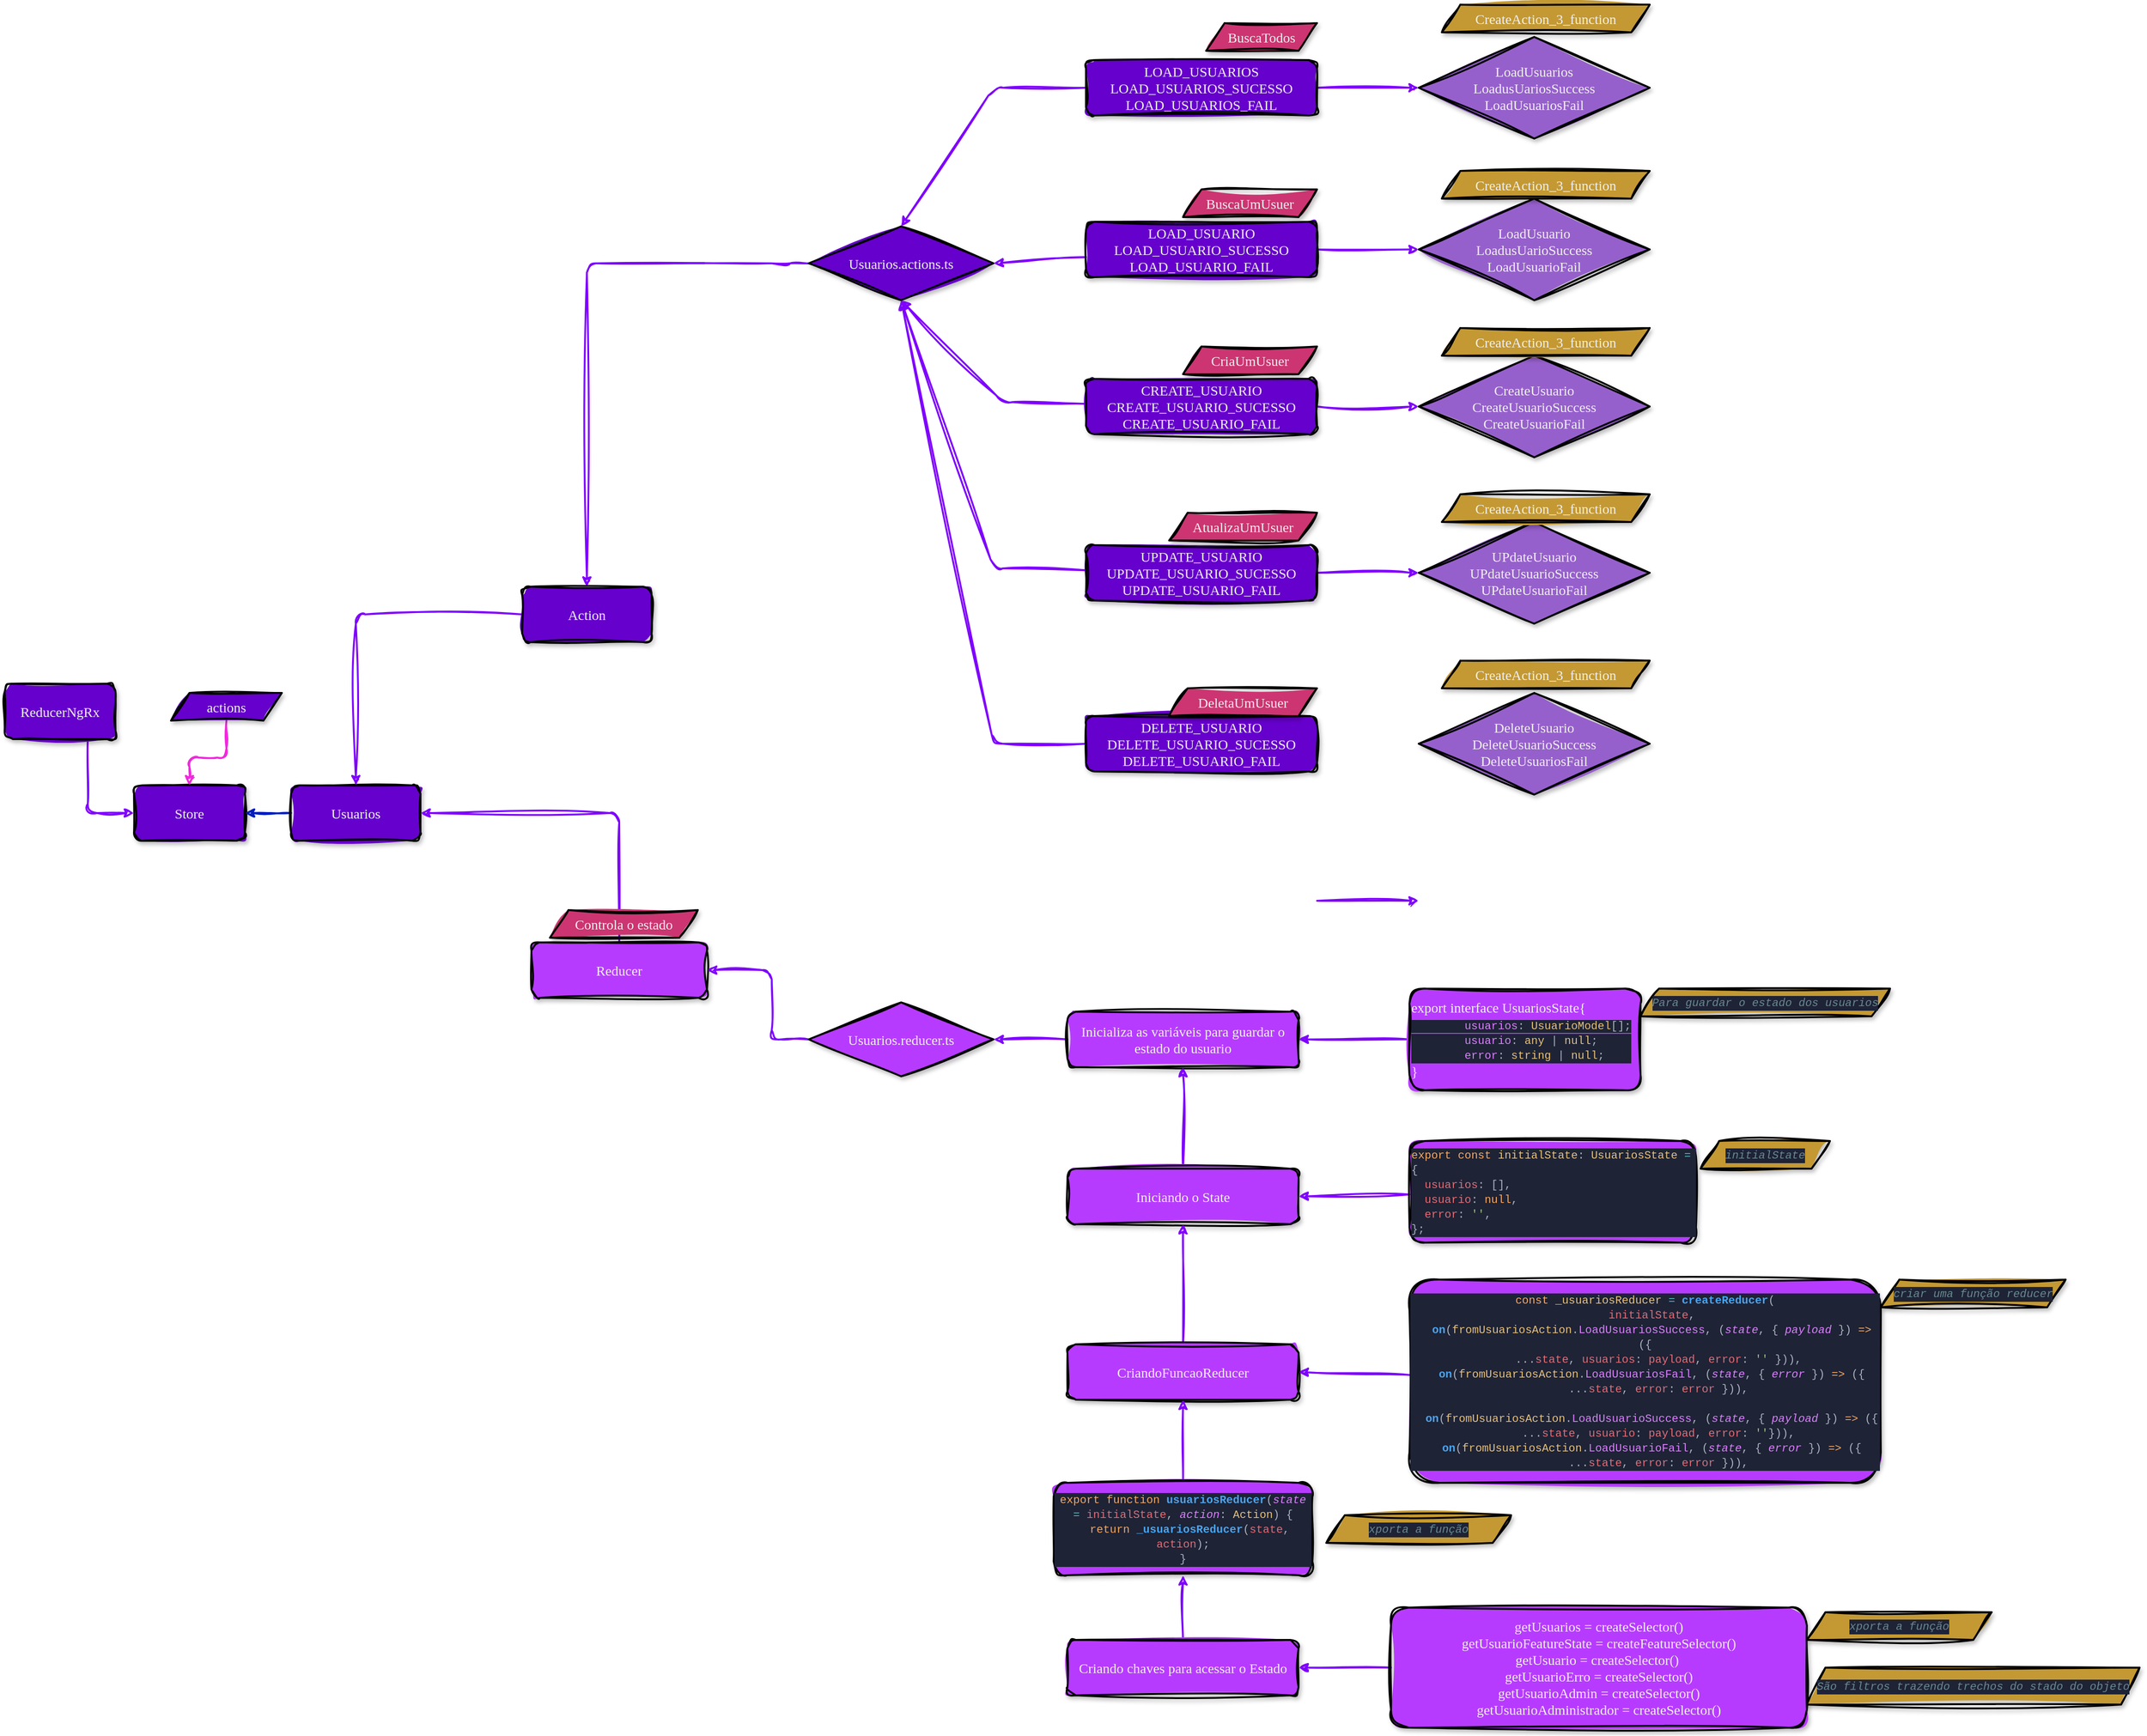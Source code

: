 <mxfile>
    <diagram id="hqP5hvNS6dOW2UqZ634l" name="MinhaHierarquiaDePastas">
        <mxGraphModel dx="4674" dy="3004" grid="1" gridSize="10" guides="1" tooltips="1" connect="1" arrows="1" fold="1" page="1" pageScale="1" pageWidth="850" pageHeight="1100" math="0" shadow="0">
            <root>
                <mxCell id="0"/>
                <mxCell id="1" parent="0"/>
                <mxCell id="eKRpRsb9NTrojZ0TdREg-10" style="edgeStyle=none;sketch=1;hachureGap=4;jiggle=2;curveFitting=1;html=1;entryX=0;entryY=0.5;entryDx=0;entryDy=0;strokeColor=#7F00FF;strokeWidth=2;fontFamily=Verdana;fontSize=15;fontColor=#F0F0F0;exitX=0.75;exitY=1;exitDx=0;exitDy=0;" edge="1" parent="1" source="eKRpRsb9NTrojZ0TdREg-1" target="eKRpRsb9NTrojZ0TdREg-2">
                    <mxGeometry relative="1" as="geometry">
                        <Array as="points">
                            <mxPoint x="-210" y="-55"/>
                        </Array>
                    </mxGeometry>
                </mxCell>
                <mxCell id="eKRpRsb9NTrojZ0TdREg-1" value="ReducerNgRx" style="rounded=1;whiteSpace=wrap;html=1;shadow=1;sketch=1;hachureGap=4;jiggle=2;fillStyle=solid;curveFitting=1;strokeColor=default;strokeWidth=2;fontFamily=Verdana;fontSize=15;fontColor=#F0F0F0;fillColor=#6600CC;gradientColor=none;" vertex="1" parent="1">
                    <mxGeometry x="-300" y="-195" width="120" height="60" as="geometry"/>
                </mxCell>
                <mxCell id="eKRpRsb9NTrojZ0TdREg-2" value="Store" style="rounded=1;whiteSpace=wrap;html=1;shadow=1;sketch=1;hachureGap=4;jiggle=2;fillStyle=solid;curveFitting=1;strokeColor=default;strokeWidth=2;fontFamily=Verdana;fontSize=15;fontColor=#F0F0F0;fillColor=#6600CC;gradientColor=none;" vertex="1" parent="1">
                    <mxGeometry x="-160" y="-85" width="120" height="60" as="geometry"/>
                </mxCell>
                <mxCell id="eKRpRsb9NTrojZ0TdREg-9" style="edgeStyle=none;sketch=1;hachureGap=4;jiggle=2;curveFitting=1;html=1;entryX=1;entryY=0.5;entryDx=0;entryDy=0;strokeColor=#001DBC;strokeWidth=2;fontFamily=Verdana;fontSize=15;fontColor=#F0F0F0;fillColor=#0050ef;" edge="1" parent="1" source="eKRpRsb9NTrojZ0TdREg-4" target="eKRpRsb9NTrojZ0TdREg-2">
                    <mxGeometry relative="1" as="geometry"/>
                </mxCell>
                <mxCell id="eKRpRsb9NTrojZ0TdREg-4" value="Usuarios" style="rounded=1;whiteSpace=wrap;html=1;shadow=1;sketch=1;hachureGap=4;jiggle=2;fillStyle=solid;curveFitting=1;strokeColor=default;strokeWidth=2;fontFamily=Verdana;fontSize=15;fontColor=#F0F0F0;fillColor=#6600CC;gradientColor=none;" vertex="1" parent="1">
                    <mxGeometry x="10" y="-85" width="140" height="60" as="geometry"/>
                </mxCell>
                <mxCell id="eKRpRsb9NTrojZ0TdREg-8" style="edgeStyle=none;sketch=1;hachureGap=4;jiggle=2;curveFitting=1;html=1;entryX=0.5;entryY=0;entryDx=0;entryDy=0;strokeColor=#7F00FF;strokeWidth=2;fontFamily=Verdana;fontSize=15;fontColor=#F0F0F0;fillColor=#6a00ff;exitX=0;exitY=0.5;exitDx=0;exitDy=0;" edge="1" parent="1" source="eKRpRsb9NTrojZ0TdREg-5" target="eKRpRsb9NTrojZ0TdREg-49">
                    <mxGeometry relative="1" as="geometry">
                        <Array as="points">
                            <mxPoint x="540" y="-650"/>
                            <mxPoint x="330" y="-650"/>
                        </Array>
                    </mxGeometry>
                </mxCell>
                <mxCell id="eKRpRsb9NTrojZ0TdREg-5" value="Usuarios.actions.ts" style="rhombus;whiteSpace=wrap;html=1;shadow=1;sketch=1;hachureGap=4;jiggle=2;fillStyle=solid;curveFitting=1;strokeColor=default;strokeWidth=2;fontFamily=Verdana;fontSize=15;fontColor=#F0F0F0;fillColor=#6600CC;gradientColor=none;" vertex="1" parent="1">
                    <mxGeometry x="570" y="-690" width="200" height="80" as="geometry"/>
                </mxCell>
                <mxCell id="eKRpRsb9NTrojZ0TdREg-7" style="edgeStyle=none;sketch=1;hachureGap=4;jiggle=2;curveFitting=1;html=1;entryX=0.5;entryY=0;entryDx=0;entryDy=0;strokeColor=#F029DC;strokeWidth=2;fontFamily=Verdana;fontSize=15;fontColor=#F0F0F0;" edge="1" parent="1" source="eKRpRsb9NTrojZ0TdREg-6" target="eKRpRsb9NTrojZ0TdREg-2">
                    <mxGeometry relative="1" as="geometry">
                        <Array as="points">
                            <mxPoint x="-60" y="-115"/>
                            <mxPoint x="-100" y="-115"/>
                        </Array>
                    </mxGeometry>
                </mxCell>
                <mxCell id="eKRpRsb9NTrojZ0TdREg-6" value="actions" style="shape=parallelogram;perimeter=parallelogramPerimeter;whiteSpace=wrap;html=1;fixedSize=1;shadow=1;sketch=1;hachureGap=4;jiggle=2;fillStyle=solid;curveFitting=1;strokeColor=default;strokeWidth=2;fontFamily=Verdana;fontSize=15;fontColor=#F0F0F0;fillColor=#6600CC;gradientColor=none;" vertex="1" parent="1">
                    <mxGeometry x="-120" y="-185" width="120" height="30" as="geometry"/>
                </mxCell>
                <mxCell id="eKRpRsb9NTrojZ0TdREg-18" style="edgeStyle=none;sketch=1;hachureGap=4;jiggle=2;curveFitting=1;html=1;entryX=0.5;entryY=0;entryDx=0;entryDy=0;strokeColor=#7F00FF;strokeWidth=2;fontFamily=Verdana;fontSize=15;fontColor=#F0F0F0;" edge="1" parent="1" source="eKRpRsb9NTrojZ0TdREg-11" target="eKRpRsb9NTrojZ0TdREg-5">
                    <mxGeometry relative="1" as="geometry">
                        <Array as="points">
                            <mxPoint x="770" y="-840"/>
                        </Array>
                    </mxGeometry>
                </mxCell>
                <mxCell id="eKRpRsb9NTrojZ0TdREg-44" style="edgeStyle=none;sketch=1;hachureGap=4;jiggle=2;curveFitting=1;html=1;exitX=1;exitY=0.5;exitDx=0;exitDy=0;entryX=0;entryY=0.5;entryDx=0;entryDy=0;strokeColor=#7F00FF;strokeWidth=2;fontFamily=Verdana;fontSize=15;fontColor=#F0F0F0;" edge="1" parent="1" source="eKRpRsb9NTrojZ0TdREg-11" target="eKRpRsb9NTrojZ0TdREg-27">
                    <mxGeometry relative="1" as="geometry"/>
                </mxCell>
                <mxCell id="eKRpRsb9NTrojZ0TdREg-11" value="LOAD_USUARIOS&lt;br&gt;LOAD_USUARIOS_SUCESSO&lt;br&gt;LOAD_USUARIOS_FAIL" style="rounded=1;whiteSpace=wrap;html=1;shadow=1;sketch=1;hachureGap=4;jiggle=2;fillStyle=solid;curveFitting=1;strokeColor=default;strokeWidth=2;fontFamily=Verdana;fontSize=15;fontColor=#F0F0F0;fillColor=#6600CC;gradientColor=none;align=center;" vertex="1" parent="1">
                    <mxGeometry x="870" y="-870" width="250" height="60" as="geometry"/>
                </mxCell>
                <mxCell id="eKRpRsb9NTrojZ0TdREg-19" style="edgeStyle=none;sketch=1;hachureGap=4;jiggle=2;curveFitting=1;html=1;entryX=1;entryY=0.5;entryDx=0;entryDy=0;strokeColor=#7F00FF;strokeWidth=2;fontFamily=Verdana;fontSize=15;fontColor=#F0F0F0;" edge="1" parent="1" source="eKRpRsb9NTrojZ0TdREg-12" target="eKRpRsb9NTrojZ0TdREg-5">
                    <mxGeometry relative="1" as="geometry"/>
                </mxCell>
                <mxCell id="eKRpRsb9NTrojZ0TdREg-43" style="edgeStyle=none;sketch=1;hachureGap=4;jiggle=2;curveFitting=1;html=1;exitX=1;exitY=0.5;exitDx=0;exitDy=0;entryX=0;entryY=0.5;entryDx=0;entryDy=0;strokeColor=#7F00FF;strokeWidth=2;fontFamily=Verdana;fontSize=15;fontColor=#F0F0F0;" edge="1" parent="1" source="eKRpRsb9NTrojZ0TdREg-12" target="eKRpRsb9NTrojZ0TdREg-28">
                    <mxGeometry relative="1" as="geometry"/>
                </mxCell>
                <mxCell id="eKRpRsb9NTrojZ0TdREg-12" value="LOAD_USUARIO&lt;br&gt;LOAD_USUARIO_SUCESSO&lt;br&gt;LOAD_USUARIO_FAIL" style="rounded=1;whiteSpace=wrap;html=1;shadow=1;sketch=1;hachureGap=4;jiggle=2;fillStyle=solid;curveFitting=1;strokeColor=default;strokeWidth=2;fontFamily=Verdana;fontSize=15;fontColor=#F0F0F0;fillColor=#6600CC;gradientColor=none;align=center;" vertex="1" parent="1">
                    <mxGeometry x="870" y="-695" width="250" height="60" as="geometry"/>
                </mxCell>
                <mxCell id="eKRpRsb9NTrojZ0TdREg-13" value="BuscaTodos" style="shape=parallelogram;perimeter=parallelogramPerimeter;whiteSpace=wrap;html=1;fixedSize=1;shadow=1;sketch=1;hachureGap=4;jiggle=2;fillStyle=solid;curveFitting=1;strokeColor=default;strokeWidth=2;fontFamily=Verdana;fontSize=15;fontColor=#F0F0F0;fillColor=#CC3571;gradientColor=none;" vertex="1" parent="1">
                    <mxGeometry x="1000" y="-910" width="120" height="30" as="geometry"/>
                </mxCell>
                <mxCell id="eKRpRsb9NTrojZ0TdREg-14" value="BuscaUmUsuer" style="shape=parallelogram;perimeter=parallelogramPerimeter;whiteSpace=wrap;html=1;fixedSize=1;shadow=1;sketch=1;hachureGap=4;jiggle=2;fillStyle=solid;curveFitting=1;strokeColor=default;strokeWidth=2;fontFamily=Verdana;fontSize=15;fontColor=#F0F0F0;fillColor=#CC3571;gradientColor=none;" vertex="1" parent="1">
                    <mxGeometry x="975" y="-730" width="145" height="30" as="geometry"/>
                </mxCell>
                <mxCell id="eKRpRsb9NTrojZ0TdREg-20" style="edgeStyle=none;sketch=1;hachureGap=4;jiggle=2;curveFitting=1;html=1;strokeColor=#7F00FF;strokeWidth=2;fontFamily=Verdana;fontSize=15;fontColor=#F0F0F0;entryX=0.5;entryY=1;entryDx=0;entryDy=0;" edge="1" parent="1" source="eKRpRsb9NTrojZ0TdREg-16" target="eKRpRsb9NTrojZ0TdREg-5">
                    <mxGeometry relative="1" as="geometry">
                        <Array as="points">
                            <mxPoint x="780" y="-500"/>
                        </Array>
                    </mxGeometry>
                </mxCell>
                <mxCell id="eKRpRsb9NTrojZ0TdREg-42" style="edgeStyle=none;sketch=1;hachureGap=4;jiggle=2;curveFitting=1;html=1;exitX=1;exitY=0.5;exitDx=0;exitDy=0;entryX=0;entryY=0.5;entryDx=0;entryDy=0;strokeColor=#7F00FF;strokeWidth=2;fontFamily=Verdana;fontSize=15;fontColor=#F0F0F0;" edge="1" parent="1" source="eKRpRsb9NTrojZ0TdREg-16" target="eKRpRsb9NTrojZ0TdREg-29">
                    <mxGeometry relative="1" as="geometry"/>
                </mxCell>
                <mxCell id="eKRpRsb9NTrojZ0TdREg-16" value="CREATE_USUARIO&lt;br&gt;CREATE_USUARIO_SUCESSO&lt;br&gt;CREATE_USUARIO_FAIL" style="rounded=1;whiteSpace=wrap;html=1;shadow=1;sketch=1;hachureGap=4;jiggle=2;fillStyle=solid;curveFitting=1;strokeColor=default;strokeWidth=2;fontFamily=Verdana;fontSize=15;fontColor=#F0F0F0;fillColor=#6600CC;gradientColor=none;align=center;" vertex="1" parent="1">
                    <mxGeometry x="870" y="-525" width="250" height="60" as="geometry"/>
                </mxCell>
                <mxCell id="eKRpRsb9NTrojZ0TdREg-17" value="CriaUmUsuer" style="shape=parallelogram;perimeter=parallelogramPerimeter;whiteSpace=wrap;html=1;fixedSize=1;shadow=1;sketch=1;hachureGap=4;jiggle=2;fillStyle=solid;curveFitting=1;strokeColor=default;strokeWidth=2;fontFamily=Verdana;fontSize=15;fontColor=#F0F0F0;fillColor=#CC3571;gradientColor=none;" vertex="1" parent="1">
                    <mxGeometry x="975" y="-560" width="145" height="30" as="geometry"/>
                </mxCell>
                <mxCell id="eKRpRsb9NTrojZ0TdREg-25" style="edgeStyle=none;sketch=1;hachureGap=4;jiggle=2;curveFitting=1;html=1;entryX=0.5;entryY=1;entryDx=0;entryDy=0;strokeColor=#7F00FF;strokeWidth=2;fontFamily=Verdana;fontSize=15;fontColor=#F0F0F0;" edge="1" parent="1" source="eKRpRsb9NTrojZ0TdREg-21" target="eKRpRsb9NTrojZ0TdREg-5">
                    <mxGeometry relative="1" as="geometry">
                        <Array as="points">
                            <mxPoint x="770" y="-320"/>
                        </Array>
                    </mxGeometry>
                </mxCell>
                <mxCell id="eKRpRsb9NTrojZ0TdREg-41" style="edgeStyle=none;sketch=1;hachureGap=4;jiggle=2;curveFitting=1;html=1;entryX=0;entryY=0.5;entryDx=0;entryDy=0;strokeColor=#7F00FF;strokeWidth=2;fontFamily=Verdana;fontSize=15;fontColor=#F0F0F0;" edge="1" parent="1" source="eKRpRsb9NTrojZ0TdREg-21" target="eKRpRsb9NTrojZ0TdREg-30">
                    <mxGeometry relative="1" as="geometry"/>
                </mxCell>
                <mxCell id="eKRpRsb9NTrojZ0TdREg-21" value="UPDATE_USUARIO&lt;br&gt;UPDATE_USUARIO_SUCESSO&lt;br&gt;UPDATE_USUARIO_FAIL" style="rounded=1;whiteSpace=wrap;html=1;shadow=1;sketch=1;hachureGap=4;jiggle=2;fillStyle=solid;curveFitting=1;strokeColor=default;strokeWidth=2;fontFamily=Verdana;fontSize=15;fontColor=#F0F0F0;fillColor=#6600CC;gradientColor=none;align=center;" vertex="1" parent="1">
                    <mxGeometry x="870" y="-345" width="250" height="60" as="geometry"/>
                </mxCell>
                <mxCell id="eKRpRsb9NTrojZ0TdREg-22" value="AtualizaUmUsuer" style="shape=parallelogram;perimeter=parallelogramPerimeter;whiteSpace=wrap;html=1;fixedSize=1;shadow=1;sketch=1;hachureGap=4;jiggle=2;fillStyle=solid;curveFitting=1;strokeColor=default;strokeWidth=2;fontFamily=Verdana;fontSize=15;fontColor=#F0F0F0;fillColor=#CC3571;gradientColor=none;" vertex="1" parent="1">
                    <mxGeometry x="960" y="-380" width="160" height="30" as="geometry"/>
                </mxCell>
                <mxCell id="eKRpRsb9NTrojZ0TdREg-26" style="edgeStyle=none;sketch=1;hachureGap=4;jiggle=2;curveFitting=1;html=1;strokeColor=#7F00FF;strokeWidth=2;fontFamily=Verdana;fontSize=15;fontColor=#F0F0F0;exitX=0;exitY=0.5;exitDx=0;exitDy=0;" edge="1" parent="1" source="eKRpRsb9NTrojZ0TdREg-23">
                    <mxGeometry relative="1" as="geometry">
                        <mxPoint x="670" y="-610" as="targetPoint"/>
                        <Array as="points">
                            <mxPoint x="770" y="-130"/>
                        </Array>
                    </mxGeometry>
                </mxCell>
                <mxCell id="eKRpRsb9NTrojZ0TdREg-40" style="edgeStyle=none;sketch=1;hachureGap=4;jiggle=2;curveFitting=1;html=1;entryX=0;entryY=0.5;entryDx=0;entryDy=0;strokeColor=#7F00FF;strokeWidth=2;fontFamily=Verdana;fontSize=15;fontColor=#F0F0F0;" edge="1" parent="1">
                    <mxGeometry relative="1" as="geometry">
                        <mxPoint x="1120" y="40" as="sourcePoint"/>
                        <mxPoint x="1230" y="40" as="targetPoint"/>
                    </mxGeometry>
                </mxCell>
                <mxCell id="eKRpRsb9NTrojZ0TdREg-23" value="DELETE_USUARIO&lt;br&gt;DELETE_USUARIO_SUCESSO&lt;br&gt;DELETE_USUARIO_FAIL" style="rounded=1;whiteSpace=wrap;html=1;shadow=1;sketch=1;hachureGap=4;jiggle=2;fillStyle=solid;curveFitting=1;strokeColor=default;strokeWidth=2;fontFamily=Verdana;fontSize=15;fontColor=#F0F0F0;fillColor=#6600CC;gradientColor=none;align=center;" vertex="1" parent="1">
                    <mxGeometry x="870" y="-160" width="250" height="60" as="geometry"/>
                </mxCell>
                <mxCell id="eKRpRsb9NTrojZ0TdREg-24" value="DeletaUmUsuer" style="shape=parallelogram;perimeter=parallelogramPerimeter;whiteSpace=wrap;html=1;fixedSize=1;shadow=1;sketch=1;hachureGap=4;jiggle=2;fillStyle=solid;curveFitting=1;strokeColor=default;strokeWidth=2;fontFamily=Verdana;fontSize=15;fontColor=#F0F0F0;fillColor=#CC3571;gradientColor=none;" vertex="1" parent="1">
                    <mxGeometry x="960" y="-190" width="160" height="30" as="geometry"/>
                </mxCell>
                <mxCell id="eKRpRsb9NTrojZ0TdREg-27" value="LoadUsuarios&lt;br&gt;LoadusUariosSuccess&lt;br&gt;LoadUsuariosFail" style="rhombus;whiteSpace=wrap;html=1;shadow=1;sketch=1;hachureGap=4;jiggle=2;fillStyle=solid;curveFitting=1;strokeColor=default;strokeWidth=2;fontFamily=Verdana;fontSize=15;fontColor=#F0F0F0;fillColor=#9660CC;gradientColor=none;" vertex="1" parent="1">
                    <mxGeometry x="1230" y="-895" width="250" height="110" as="geometry"/>
                </mxCell>
                <mxCell id="eKRpRsb9NTrojZ0TdREg-28" value="LoadUsuario&lt;br&gt;LoadusUarioSuccess&lt;br&gt;LoadUsuarioFail" style="rhombus;whiteSpace=wrap;html=1;shadow=1;sketch=1;hachureGap=4;jiggle=2;fillStyle=solid;curveFitting=1;strokeColor=default;strokeWidth=2;fontFamily=Verdana;fontSize=15;fontColor=#F0F0F0;fillColor=#9660CC;gradientColor=none;" vertex="1" parent="1">
                    <mxGeometry x="1230" y="-720" width="250" height="110" as="geometry"/>
                </mxCell>
                <mxCell id="eKRpRsb9NTrojZ0TdREg-29" value="CreateUsuario&lt;br&gt;CreateUsuarioSuccess&lt;br&gt;CreateUsuarioFail" style="rhombus;whiteSpace=wrap;html=1;shadow=1;sketch=1;hachureGap=4;jiggle=2;fillStyle=solid;curveFitting=1;strokeColor=default;strokeWidth=2;fontFamily=Verdana;fontSize=15;fontColor=#F0F0F0;fillColor=#9660CC;gradientColor=none;" vertex="1" parent="1">
                    <mxGeometry x="1230" y="-550" width="250" height="110" as="geometry"/>
                </mxCell>
                <mxCell id="eKRpRsb9NTrojZ0TdREg-30" value="UPdateUsuario&lt;br&gt;UPdateUsuarioSuccess&lt;br&gt;UPdateUsuarioFail" style="rhombus;whiteSpace=wrap;html=1;shadow=1;sketch=1;hachureGap=4;jiggle=2;fillStyle=solid;curveFitting=1;strokeColor=default;strokeWidth=2;fontFamily=Verdana;fontSize=15;fontColor=#F0F0F0;fillColor=#9660CC;gradientColor=none;" vertex="1" parent="1">
                    <mxGeometry x="1230" y="-370" width="250" height="110" as="geometry"/>
                </mxCell>
                <mxCell id="eKRpRsb9NTrojZ0TdREg-31" value="DeleteUsuario&lt;br&gt;DeleteUsuarioSuccess&lt;br&gt;DeleteUsuariosFail" style="rhombus;whiteSpace=wrap;html=1;shadow=1;sketch=1;hachureGap=4;jiggle=2;fillStyle=solid;curveFitting=1;strokeColor=default;strokeWidth=2;fontFamily=Verdana;fontSize=15;fontColor=#F0F0F0;fillColor=#9660CC;gradientColor=none;" vertex="1" parent="1">
                    <mxGeometry x="1230" y="-185" width="250" height="110" as="geometry"/>
                </mxCell>
                <mxCell id="eKRpRsb9NTrojZ0TdREg-35" value="CreateAction_3_function" style="shape=parallelogram;perimeter=parallelogramPerimeter;whiteSpace=wrap;html=1;fixedSize=1;shadow=1;sketch=1;hachureGap=4;jiggle=2;fillStyle=solid;curveFitting=1;strokeColor=default;strokeWidth=2;fontFamily=Verdana;fontSize=15;fontColor=#F0F0F0;fillColor=#C49933;gradientColor=none;" vertex="1" parent="1">
                    <mxGeometry x="1255" y="-930" width="225" height="30" as="geometry"/>
                </mxCell>
                <mxCell id="eKRpRsb9NTrojZ0TdREg-45" value="CreateAction_3_function" style="shape=parallelogram;perimeter=parallelogramPerimeter;whiteSpace=wrap;html=1;fixedSize=1;shadow=1;sketch=1;hachureGap=4;jiggle=2;fillStyle=solid;curveFitting=1;strokeColor=default;strokeWidth=2;fontFamily=Verdana;fontSize=15;fontColor=#F0F0F0;fillColor=#C49933;gradientColor=none;" vertex="1" parent="1">
                    <mxGeometry x="1255" y="-750" width="225" height="30" as="geometry"/>
                </mxCell>
                <mxCell id="eKRpRsb9NTrojZ0TdREg-46" value="CreateAction_3_function" style="shape=parallelogram;perimeter=parallelogramPerimeter;whiteSpace=wrap;html=1;fixedSize=1;shadow=1;sketch=1;hachureGap=4;jiggle=2;fillStyle=solid;curveFitting=1;strokeColor=default;strokeWidth=2;fontFamily=Verdana;fontSize=15;fontColor=#F0F0F0;fillColor=#C49933;gradientColor=none;" vertex="1" parent="1">
                    <mxGeometry x="1255" y="-580" width="225" height="30" as="geometry"/>
                </mxCell>
                <mxCell id="eKRpRsb9NTrojZ0TdREg-47" value="CreateAction_3_function" style="shape=parallelogram;perimeter=parallelogramPerimeter;whiteSpace=wrap;html=1;fixedSize=1;shadow=1;sketch=1;hachureGap=4;jiggle=2;fillStyle=solid;curveFitting=1;strokeColor=default;strokeWidth=2;fontFamily=Verdana;fontSize=15;fontColor=#F0F0F0;fillColor=#C49933;gradientColor=none;" vertex="1" parent="1">
                    <mxGeometry x="1255" y="-400" width="225" height="30" as="geometry"/>
                </mxCell>
                <mxCell id="eKRpRsb9NTrojZ0TdREg-48" value="CreateAction_3_function" style="shape=parallelogram;perimeter=parallelogramPerimeter;whiteSpace=wrap;html=1;fixedSize=1;shadow=1;sketch=1;hachureGap=4;jiggle=2;fillStyle=solid;curveFitting=1;strokeColor=default;strokeWidth=2;fontFamily=Verdana;fontSize=15;fontColor=#F0F0F0;fillColor=#C49933;gradientColor=none;" vertex="1" parent="1">
                    <mxGeometry x="1255" y="-220" width="225" height="30" as="geometry"/>
                </mxCell>
                <mxCell id="eKRpRsb9NTrojZ0TdREg-51" style="edgeStyle=none;sketch=1;hachureGap=4;jiggle=2;curveFitting=1;html=1;entryX=0.5;entryY=0;entryDx=0;entryDy=0;strokeColor=#7F00FF;strokeWidth=2;fontFamily=Verdana;fontSize=15;fontColor=#F0F0F0;" edge="1" parent="1" source="eKRpRsb9NTrojZ0TdREg-49" target="eKRpRsb9NTrojZ0TdREg-4">
                    <mxGeometry relative="1" as="geometry">
                        <Array as="points">
                            <mxPoint x="80" y="-270"/>
                        </Array>
                    </mxGeometry>
                </mxCell>
                <mxCell id="eKRpRsb9NTrojZ0TdREg-49" value="Action" style="rounded=1;whiteSpace=wrap;html=1;shadow=1;sketch=1;hachureGap=4;jiggle=2;fillStyle=solid;curveFitting=1;strokeColor=default;strokeWidth=2;fontFamily=Verdana;fontSize=15;fontColor=#F0F0F0;fillColor=#6600CC;gradientColor=none;" vertex="1" parent="1">
                    <mxGeometry x="260" y="-300" width="140" height="60" as="geometry"/>
                </mxCell>
                <mxCell id="eKRpRsb9NTrojZ0TdREg-57" style="edgeStyle=none;sketch=1;hachureGap=4;jiggle=2;curveFitting=1;html=1;entryX=1;entryY=0.5;entryDx=0;entryDy=0;strokeColor=#7F00FF;strokeWidth=2;fontFamily=Verdana;fontSize=15;fontColor=#F0F0F0;" edge="1" parent="1" source="eKRpRsb9NTrojZ0TdREg-52" target="eKRpRsb9NTrojZ0TdREg-4">
                    <mxGeometry relative="1" as="geometry">
                        <Array as="points">
                            <mxPoint x="365" y="-55"/>
                        </Array>
                    </mxGeometry>
                </mxCell>
                <mxCell id="eKRpRsb9NTrojZ0TdREg-52" value="Reducer" style="rounded=1;whiteSpace=wrap;html=1;shadow=1;sketch=1;hachureGap=4;jiggle=2;fillStyle=solid;curveFitting=1;strokeColor=default;strokeWidth=2;fontFamily=Verdana;fontSize=15;fontColor=#F0F0F0;fillColor=#b73bff;gradientColor=none;" vertex="1" parent="1">
                    <mxGeometry x="270" y="85" width="190" height="60" as="geometry"/>
                </mxCell>
                <mxCell id="eKRpRsb9NTrojZ0TdREg-55" style="edgeStyle=none;sketch=1;hachureGap=4;jiggle=2;curveFitting=1;html=1;entryX=1;entryY=0.5;entryDx=0;entryDy=0;strokeColor=#7F00FF;strokeWidth=2;fontFamily=Verdana;fontSize=15;fontColor=#F0F0F0;" edge="1" parent="1" source="eKRpRsb9NTrojZ0TdREg-54" target="eKRpRsb9NTrojZ0TdREg-52">
                    <mxGeometry relative="1" as="geometry">
                        <Array as="points">
                            <mxPoint x="530" y="190"/>
                            <mxPoint x="530" y="115"/>
                        </Array>
                    </mxGeometry>
                </mxCell>
                <mxCell id="eKRpRsb9NTrojZ0TdREg-54" value="Usuarios.reducer.ts" style="rhombus;whiteSpace=wrap;html=1;shadow=1;sketch=1;hachureGap=4;jiggle=2;fillStyle=solid;curveFitting=1;strokeColor=default;strokeWidth=2;fontFamily=Verdana;fontSize=15;fontColor=#F0F0F0;fillColor=#b73bff;gradientColor=none;" vertex="1" parent="1">
                    <mxGeometry x="570" y="150" width="200" height="80" as="geometry"/>
                </mxCell>
                <mxCell id="eKRpRsb9NTrojZ0TdREg-58" value="Controla o estado" style="shape=parallelogram;perimeter=parallelogramPerimeter;whiteSpace=wrap;html=1;fixedSize=1;shadow=1;sketch=1;hachureGap=4;jiggle=2;fillStyle=solid;curveFitting=1;strokeColor=default;strokeWidth=2;fontFamily=Verdana;fontSize=15;fontColor=#F0F0F0;fillColor=#CC3571;gradientColor=none;" vertex="1" parent="1">
                    <mxGeometry x="290" y="50" width="160" height="30" as="geometry"/>
                </mxCell>
                <mxCell id="eKRpRsb9NTrojZ0TdREg-60" style="edgeStyle=none;sketch=1;hachureGap=4;jiggle=2;curveFitting=1;html=1;entryX=1;entryY=0.5;entryDx=0;entryDy=0;strokeColor=#7F00FF;strokeWidth=2;fontFamily=Verdana;fontSize=15;fontColor=#F0F0F0;" edge="1" parent="1" source="eKRpRsb9NTrojZ0TdREg-59" target="eKRpRsb9NTrojZ0TdREg-54">
                    <mxGeometry relative="1" as="geometry"/>
                </mxCell>
                <mxCell id="eKRpRsb9NTrojZ0TdREg-59" value="Inicializa as variáveis para guardar o estado do usuario" style="rounded=1;whiteSpace=wrap;html=1;shadow=1;sketch=1;hachureGap=4;jiggle=2;fillStyle=solid;curveFitting=1;strokeColor=default;strokeWidth=2;fontFamily=Verdana;fontSize=15;fontColor=#F0F0F0;fillColor=#B73BFF;gradientColor=none;align=center;" vertex="1" parent="1">
                    <mxGeometry x="850" y="160" width="250" height="60" as="geometry"/>
                </mxCell>
                <mxCell id="eKRpRsb9NTrojZ0TdREg-63" style="edgeStyle=none;sketch=1;hachureGap=4;jiggle=2;curveFitting=1;html=1;entryX=0.5;entryY=1;entryDx=0;entryDy=0;strokeColor=#7F00FF;strokeWidth=2;fontFamily=Verdana;fontSize=15;fontColor=#F0F0F0;" edge="1" parent="1" source="eKRpRsb9NTrojZ0TdREg-61" target="eKRpRsb9NTrojZ0TdREg-59">
                    <mxGeometry relative="1" as="geometry"/>
                </mxCell>
                <mxCell id="eKRpRsb9NTrojZ0TdREg-61" value="Iniciando o State" style="rounded=1;whiteSpace=wrap;html=1;shadow=1;sketch=1;hachureGap=4;jiggle=2;fillStyle=solid;curveFitting=1;strokeColor=default;strokeWidth=2;fontFamily=Verdana;fontSize=15;fontColor=#F0F0F0;fillColor=#B73BFF;gradientColor=none;align=center;" vertex="1" parent="1">
                    <mxGeometry x="850" y="330" width="250" height="60" as="geometry"/>
                </mxCell>
                <mxCell id="eKRpRsb9NTrojZ0TdREg-64" style="edgeStyle=none;sketch=1;hachureGap=4;jiggle=2;curveFitting=1;html=1;entryX=0.5;entryY=1;entryDx=0;entryDy=0;strokeColor=#7F00FF;strokeWidth=2;fontFamily=Verdana;fontSize=15;fontColor=#F0F0F0;" edge="1" parent="1" source="eKRpRsb9NTrojZ0TdREg-62" target="eKRpRsb9NTrojZ0TdREg-61">
                    <mxGeometry relative="1" as="geometry"/>
                </mxCell>
                <mxCell id="eKRpRsb9NTrojZ0TdREg-62" value="CriandoFuncaoReducer" style="rounded=1;whiteSpace=wrap;html=1;shadow=1;sketch=1;hachureGap=4;jiggle=2;fillStyle=solid;curveFitting=1;strokeColor=default;strokeWidth=2;fontFamily=Verdana;fontSize=15;fontColor=#F0F0F0;fillColor=#B73BFF;gradientColor=none;align=center;" vertex="1" parent="1">
                    <mxGeometry x="850" y="520" width="250" height="60" as="geometry"/>
                </mxCell>
                <mxCell id="eKRpRsb9NTrojZ0TdREg-67" style="edgeStyle=none;sketch=1;hachureGap=4;jiggle=2;curveFitting=1;html=1;entryX=1;entryY=0.5;entryDx=0;entryDy=0;strokeColor=#7F00FF;strokeWidth=2;fontFamily=Verdana;fontSize=15;fontColor=#F0F0F0;" edge="1" parent="1" source="eKRpRsb9NTrojZ0TdREg-66" target="eKRpRsb9NTrojZ0TdREg-59">
                    <mxGeometry relative="1" as="geometry"/>
                </mxCell>
                <mxCell id="eKRpRsb9NTrojZ0TdREg-66" value="export interface UsuariosState{&lt;br&gt;&lt;span style=&quot;&quot;&gt;&#9;&lt;/span&gt;&lt;span style=&quot;background-color: rgb(30, 35, 54); font-family: &amp;quot;Lucida Sans&amp;quot;, &amp;quot;Lucida Sans&amp;quot;, &amp;quot;Lucida Sans&amp;quot;, Consolas, &amp;quot;Courier New&amp;quot;, monospace; font-size: 12px; color: rgb(217, 128, 250);&quot;&gt;&lt;span style=&quot;white-space: pre;&quot;&gt;&#9;&lt;/span&gt;usuarios&lt;/span&gt;&lt;span style=&quot;background-color: rgb(30, 35, 54); color: rgb(171, 178, 191); font-family: &amp;quot;Lucida Sans&amp;quot;, &amp;quot;Lucida Sans&amp;quot;, &amp;quot;Lucida Sans&amp;quot;, Consolas, &amp;quot;Courier New&amp;quot;, monospace; font-size: 12px;&quot;&gt;: &lt;/span&gt;&lt;span style=&quot;background-color: rgb(30, 35, 54); font-family: &amp;quot;Lucida Sans&amp;quot;, &amp;quot;Lucida Sans&amp;quot;, &amp;quot;Lucida Sans&amp;quot;, Consolas, &amp;quot;Courier New&amp;quot;, monospace; font-size: 12px; color: rgb(229, 192, 123);&quot;&gt;UsuarioModel&lt;/span&gt;&lt;span style=&quot;background-color: rgb(30, 35, 54); color: rgb(171, 178, 191); font-family: &amp;quot;Lucida Sans&amp;quot;, &amp;quot;Lucida Sans&amp;quot;, &amp;quot;Lucida Sans&amp;quot;, Consolas, &amp;quot;Courier New&amp;quot;, monospace; font-size: 12px;&quot;&gt;[];&lt;/span&gt;&lt;div style=&quot;color: rgb(171, 178, 191); background-color: rgb(30, 35, 54); font-family: &amp;quot;Lucida Sans&amp;quot;, &amp;quot;Lucida Sans&amp;quot;, &amp;quot;Lucida Sans&amp;quot;, Consolas, &amp;quot;Courier New&amp;quot;, monospace; font-size: 12px; line-height: 16px;&quot;&gt;&lt;div&gt;&amp;nbsp; &lt;span style=&quot;white-space: pre;&quot;&gt;&#9;&lt;/span&gt;&lt;span style=&quot;color: #d980fa;&quot;&gt;usuario&lt;/span&gt;: &lt;span style=&quot;color: #e5c07b;&quot;&gt;any&lt;/span&gt; | &lt;span style=&quot;color: #e5c07b;&quot;&gt;null&lt;/span&gt;;&lt;/div&gt;&lt;div&gt;&amp;nbsp; &lt;span style=&quot;white-space: pre;&quot;&gt;&#9;&lt;/span&gt;&lt;span style=&quot;color: #d980fa;&quot;&gt;error&lt;/span&gt;: &lt;span style=&quot;color: #e5c07b;&quot;&gt;string&lt;/span&gt; | &lt;span style=&quot;color: #e5c07b;&quot;&gt;null&lt;/span&gt;;&lt;/div&gt;&lt;/div&gt;}" style="rounded=1;whiteSpace=wrap;html=1;shadow=1;sketch=1;hachureGap=4;jiggle=2;fillStyle=solid;curveFitting=1;strokeColor=default;strokeWidth=2;fontFamily=Verdana;fontSize=15;fontColor=#F0F0F0;fillColor=#B73BFF;gradientColor=none;align=left;" vertex="1" parent="1">
                    <mxGeometry x="1220" y="135" width="250" height="110" as="geometry"/>
                </mxCell>
                <mxCell id="eKRpRsb9NTrojZ0TdREg-71" style="edgeStyle=none;sketch=1;hachureGap=4;jiggle=2;curveFitting=1;html=1;entryX=1;entryY=0.5;entryDx=0;entryDy=0;strokeColor=#7F00FF;strokeWidth=2;fontFamily=Verdana;fontSize=15;fontColor=#F0F0F0;" edge="1" parent="1" source="eKRpRsb9NTrojZ0TdREg-68" target="eKRpRsb9NTrojZ0TdREg-61">
                    <mxGeometry relative="1" as="geometry"/>
                </mxCell>
                <mxCell id="eKRpRsb9NTrojZ0TdREg-68" value="&lt;div style=&quot;color: rgb(171, 178, 191); background-color: rgb(30, 35, 54); font-family: &amp;quot;Lucida Sans&amp;quot;, &amp;quot;Lucida Sans&amp;quot;, &amp;quot;Lucida Sans&amp;quot;, Consolas, &amp;quot;Courier New&amp;quot;, monospace; font-size: 12px; line-height: 16px;&quot;&gt;&lt;div style=&quot;line-height: 16px;&quot;&gt;&lt;div&gt;&lt;span style=&quot;color: #f3a862;&quot;&gt;export&lt;/span&gt; &lt;span style=&quot;color: #f3a862;&quot;&gt;const&lt;/span&gt; &lt;span style=&quot;color: #e5c07b;&quot;&gt;initialState&lt;/span&gt;: &lt;span style=&quot;color: #e5c07b;&quot;&gt;UsuariosState&lt;/span&gt; &lt;span style=&quot;color: #56b6c2;&quot;&gt;=&lt;/span&gt; {&lt;/div&gt;&lt;div&gt;&amp;nbsp; &lt;span style=&quot;color: #e06c75;&quot;&gt;usuarios&lt;/span&gt;: [],&lt;/div&gt;&lt;div&gt;&amp;nbsp; &lt;span style=&quot;color: #e06c75;&quot;&gt;usuario&lt;/span&gt;: &lt;span style=&quot;color: #f3a862;&quot;&gt;null&lt;/span&gt;,&lt;/div&gt;&lt;div&gt;&amp;nbsp; &lt;span style=&quot;color: #e06c75;&quot;&gt;error&lt;/span&gt;: &lt;span style=&quot;color: #98c379;&quot;&gt;''&lt;/span&gt;,&lt;/div&gt;&lt;div&gt;};&lt;/div&gt;&lt;/div&gt;&lt;/div&gt;" style="rounded=1;whiteSpace=wrap;html=1;shadow=1;sketch=1;hachureGap=4;jiggle=2;fillStyle=solid;curveFitting=1;strokeColor=default;strokeWidth=2;fontFamily=Verdana;fontSize=15;fontColor=#F0F0F0;fillColor=#B73BFF;gradientColor=none;align=left;" vertex="1" parent="1">
                    <mxGeometry x="1220" y="300" width="310" height="110" as="geometry"/>
                </mxCell>
                <mxCell id="eKRpRsb9NTrojZ0TdREg-69" value="&lt;div style=&quot;color: rgb(171, 178, 191); background-color: rgb(30, 35, 54); font-family: &amp;quot;Lucida Sans&amp;quot;, &amp;quot;Lucida Sans&amp;quot;, &amp;quot;Lucida Sans&amp;quot;, Consolas, &amp;quot;Courier New&amp;quot;, monospace; font-size: 12px; line-height: 16px;&quot;&gt;&lt;span style=&quot;color: #69888f;font-style: italic;&quot;&gt;Para guardar o estado dos usuarios&lt;/span&gt;&lt;/div&gt;" style="shape=parallelogram;perimeter=parallelogramPerimeter;whiteSpace=wrap;html=1;fixedSize=1;shadow=1;sketch=1;hachureGap=4;jiggle=2;fillStyle=solid;curveFitting=1;strokeColor=default;strokeWidth=2;fontFamily=Verdana;fontSize=15;fontColor=#F0F0F0;fillColor=#C49933;gradientColor=none;" vertex="1" parent="1">
                    <mxGeometry x="1470" y="135" width="270" height="30" as="geometry"/>
                </mxCell>
                <mxCell id="eKRpRsb9NTrojZ0TdREg-70" value="&lt;div style=&quot;color: rgb(171, 178, 191); background-color: rgb(30, 35, 54); font-family: &amp;quot;Lucida Sans&amp;quot;, &amp;quot;Lucida Sans&amp;quot;, &amp;quot;Lucida Sans&amp;quot;, Consolas, &amp;quot;Courier New&amp;quot;, monospace; font-size: 12px; line-height: 16px;&quot;&gt;&lt;span style=&quot;color: #69888f;font-style: italic;&quot;&gt;initialState&lt;/span&gt;&lt;/div&gt;" style="shape=parallelogram;perimeter=parallelogramPerimeter;whiteSpace=wrap;html=1;fixedSize=1;shadow=1;sketch=1;hachureGap=4;jiggle=2;fillStyle=solid;curveFitting=1;strokeColor=default;strokeWidth=2;fontFamily=Verdana;fontSize=15;fontColor=#F0F0F0;fillColor=#C49933;gradientColor=none;" vertex="1" parent="1">
                    <mxGeometry x="1535" y="300" width="140" height="30" as="geometry"/>
                </mxCell>
                <mxCell id="eKRpRsb9NTrojZ0TdREg-74" style="edgeStyle=none;sketch=1;hachureGap=4;jiggle=2;curveFitting=1;html=1;entryX=1;entryY=0.5;entryDx=0;entryDy=0;strokeColor=#7F00FF;strokeWidth=2;fontFamily=Verdana;fontSize=15;fontColor=#F0F0F0;" edge="1" parent="1" source="eKRpRsb9NTrojZ0TdREg-72" target="eKRpRsb9NTrojZ0TdREg-62">
                    <mxGeometry relative="1" as="geometry"/>
                </mxCell>
                <mxCell id="eKRpRsb9NTrojZ0TdREg-72" value="&lt;div style=&quot;color: rgb(171, 178, 191); background-color: rgb(30, 35, 54); font-family: &amp;quot;Lucida Sans&amp;quot;, &amp;quot;Lucida Sans&amp;quot;, &amp;quot;Lucida Sans&amp;quot;, Consolas, &amp;quot;Courier New&amp;quot;, monospace; font-size: 12px; line-height: 16px;&quot;&gt;&lt;div style=&quot;line-height: 16px;&quot;&gt;&lt;div&gt;&lt;span style=&quot;color: #f3a862;&quot;&gt;const&lt;/span&gt; &lt;span style=&quot;color: #e5c07b;&quot;&gt;_usuariosReducer&lt;/span&gt; &lt;span style=&quot;color: #56b6c2;&quot;&gt;=&lt;/span&gt; &lt;span style=&quot;color: #49a4ee;font-weight: bold;&quot;&gt;createReducer&lt;/span&gt;(&lt;/div&gt;&lt;div&gt;&amp;nbsp; &lt;span style=&quot;color: #e06c75;&quot;&gt;initialState&lt;/span&gt;,&lt;/div&gt;&lt;div&gt;&lt;div style=&quot;line-height: 16px;&quot;&gt;&lt;div&gt;&amp;nbsp; &lt;span style=&quot;color: #49a4ee;font-weight: bold;&quot;&gt;on&lt;/span&gt;(&lt;span style=&quot;color: #e5c07b;&quot;&gt;fromUsuariosAction&lt;/span&gt;.&lt;span style=&quot;color: #d980fa;&quot;&gt;LoadUsuariosSuccess&lt;/span&gt;, (&lt;span style=&quot;color: #d980fa;font-style: italic;&quot;&gt;state&lt;/span&gt;, { &lt;span style=&quot;color: #d980fa;font-style: italic;&quot;&gt;payload&lt;/span&gt; }) &lt;span style=&quot;color: #f3a862;&quot;&gt;=&amp;gt;&lt;/span&gt; ({&lt;/div&gt;&lt;div&gt;&amp;nbsp; &amp;nbsp; ...&lt;span style=&quot;color: #e06c75;&quot;&gt;state&lt;/span&gt;, &lt;span style=&quot;color: #e06c75;&quot;&gt;usuarios&lt;/span&gt;: &lt;span style=&quot;color: #e06c75;&quot;&gt;payload&lt;/span&gt;, &lt;span style=&quot;color: #e06c75;&quot;&gt;error&lt;/span&gt;: &lt;span style=&quot;color: #98c379;&quot;&gt;''&lt;/span&gt; })),&lt;/div&gt;&lt;div&gt;&amp;nbsp; &lt;span style=&quot;color: #49a4ee;font-weight: bold;&quot;&gt;on&lt;/span&gt;(&lt;span style=&quot;color: #e5c07b;&quot;&gt;fromUsuariosAction&lt;/span&gt;.&lt;span style=&quot;color: #d980fa;&quot;&gt;LoadUsuariosFail&lt;/span&gt;, (&lt;span style=&quot;color: #d980fa;font-style: italic;&quot;&gt;state&lt;/span&gt;, { &lt;span style=&quot;color: #d980fa;font-style: italic;&quot;&gt;error&lt;/span&gt; }) &lt;span style=&quot;color: #f3a862;&quot;&gt;=&amp;gt;&lt;/span&gt; ({&lt;/div&gt;&lt;div&gt;&amp;nbsp; &amp;nbsp; ...&lt;span style=&quot;color: #e06c75;&quot;&gt;state&lt;/span&gt;, &lt;span style=&quot;color: #e06c75;&quot;&gt;error&lt;/span&gt;: &lt;span style=&quot;color: #e06c75;&quot;&gt;error&lt;/span&gt; })),&lt;/div&gt;&lt;br&gt;&lt;div&gt;&amp;nbsp; &lt;span style=&quot;color: #49a4ee;font-weight: bold;&quot;&gt;on&lt;/span&gt;(&lt;span style=&quot;color: #e5c07b;&quot;&gt;fromUsuariosAction&lt;/span&gt;.&lt;span style=&quot;color: #d980fa;&quot;&gt;LoadUsuarioSuccess&lt;/span&gt;, (&lt;span style=&quot;color: #d980fa;font-style: italic;&quot;&gt;state&lt;/span&gt;, { &lt;span style=&quot;color: #d980fa;font-style: italic;&quot;&gt;payload&lt;/span&gt; }) &lt;span style=&quot;color: #f3a862;&quot;&gt;=&amp;gt;&lt;/span&gt; ({&lt;/div&gt;&lt;div&gt;&amp;nbsp; &amp;nbsp; ...&lt;span style=&quot;color: #e06c75;&quot;&gt;state&lt;/span&gt;, &lt;span style=&quot;color: #e06c75;&quot;&gt;usuario&lt;/span&gt;: &lt;span style=&quot;color: #e06c75;&quot;&gt;payload&lt;/span&gt;, &lt;span style=&quot;color: #e06c75;&quot;&gt;error&lt;/span&gt;: &lt;span style=&quot;color: #98c379;&quot;&gt;''&lt;/span&gt;})),&lt;/div&gt;&lt;div&gt;&amp;nbsp; &lt;span style=&quot;color: #49a4ee;font-weight: bold;&quot;&gt;on&lt;/span&gt;(&lt;span style=&quot;color: #e5c07b;&quot;&gt;fromUsuariosAction&lt;/span&gt;.&lt;span style=&quot;color: #d980fa;&quot;&gt;LoadUsuarioFail&lt;/span&gt;, (&lt;span style=&quot;color: #d980fa;font-style: italic;&quot;&gt;state&lt;/span&gt;, { &lt;span style=&quot;color: #d980fa;font-style: italic;&quot;&gt;error&lt;/span&gt; }) &lt;span style=&quot;color: #f3a862;&quot;&gt;=&amp;gt;&lt;/span&gt; ({&lt;/div&gt;&lt;div&gt;&amp;nbsp; &amp;nbsp; ...&lt;span style=&quot;color: #e06c75;&quot;&gt;state&lt;/span&gt;, &lt;span style=&quot;color: #e06c75;&quot;&gt;error&lt;/span&gt;: &lt;span style=&quot;color: #e06c75;&quot;&gt;error&lt;/span&gt; })),&lt;/div&gt;&lt;/div&gt;&lt;/div&gt;&lt;/div&gt;&lt;/div&gt;" style="rounded=1;whiteSpace=wrap;html=1;shadow=1;sketch=1;hachureGap=4;jiggle=2;fillStyle=solid;curveFitting=1;strokeColor=default;strokeWidth=2;fontFamily=Verdana;fontSize=15;fontColor=#F0F0F0;fillColor=#B73BFF;gradientColor=none;align=center;" vertex="1" parent="1">
                    <mxGeometry x="1220" y="450" width="510" height="220" as="geometry"/>
                </mxCell>
                <mxCell id="eKRpRsb9NTrojZ0TdREg-73" value="&lt;div style=&quot;color: rgb(171, 178, 191); background-color: rgb(30, 35, 54); font-family: &amp;quot;Lucida Sans&amp;quot;, &amp;quot;Lucida Sans&amp;quot;, &amp;quot;Lucida Sans&amp;quot;, Consolas, &amp;quot;Courier New&amp;quot;, monospace; font-size: 12px; line-height: 16px;&quot;&gt;&lt;div style=&quot;line-height: 16px;&quot;&gt;&lt;span style=&quot;color: #69888f;font-style: italic;&quot;&gt;criar uma função reducer&lt;/span&gt;&lt;/div&gt;&lt;/div&gt;" style="shape=parallelogram;perimeter=parallelogramPerimeter;whiteSpace=wrap;html=1;fixedSize=1;shadow=1;sketch=1;hachureGap=4;jiggle=2;fillStyle=solid;curveFitting=1;strokeColor=default;strokeWidth=2;fontFamily=Verdana;fontSize=15;fontColor=#F0F0F0;fillColor=#C49933;gradientColor=none;" vertex="1" parent="1">
                    <mxGeometry x="1730" y="450" width="200" height="30" as="geometry"/>
                </mxCell>
                <mxCell id="eKRpRsb9NTrojZ0TdREg-79" style="edgeStyle=none;sketch=1;hachureGap=4;jiggle=2;curveFitting=1;html=1;strokeColor=#7F00FF;strokeWidth=2;fontFamily=Verdana;fontSize=15;fontColor=#F0F0F0;" edge="1" parent="1" source="eKRpRsb9NTrojZ0TdREg-78">
                    <mxGeometry relative="1" as="geometry">
                        <mxPoint x="975" y="580" as="targetPoint"/>
                    </mxGeometry>
                </mxCell>
                <mxCell id="eKRpRsb9NTrojZ0TdREg-78" value="&lt;div style=&quot;color: rgb(171, 178, 191); background-color: rgb(30, 35, 54); font-family: &amp;quot;Lucida Sans&amp;quot;, &amp;quot;Lucida Sans&amp;quot;, &amp;quot;Lucida Sans&amp;quot;, Consolas, &amp;quot;Courier New&amp;quot;, monospace; font-size: 12px; line-height: 16px;&quot;&gt;&lt;div&gt;&lt;span style=&quot;color: #f3a862;&quot;&gt;export&lt;/span&gt; &lt;span style=&quot;color: #f3a862;&quot;&gt;function&lt;/span&gt; &lt;span style=&quot;color: #49a4ee;font-weight: bold;&quot;&gt;usuariosReducer&lt;/span&gt;(&lt;span style=&quot;color: #d980fa;font-style: italic;&quot;&gt;state&lt;/span&gt; &lt;span style=&quot;color: #56b6c2;&quot;&gt;=&lt;/span&gt; &lt;span style=&quot;color: #e06c75;&quot;&gt;initialState&lt;/span&gt;, &lt;span style=&quot;color: #d980fa;font-style: italic;&quot;&gt;action&lt;/span&gt;: &lt;span style=&quot;color: #e5c07b;&quot;&gt;Action&lt;/span&gt;) {&lt;/div&gt;&lt;div&gt;&amp;nbsp; &lt;span style=&quot;color: #f3a862;&quot;&gt;return&lt;/span&gt; &lt;span style=&quot;color: #49a4ee;font-weight: bold;&quot;&gt;_usuariosReducer&lt;/span&gt;(&lt;span style=&quot;color: #e06c75;&quot;&gt;state&lt;/span&gt;, &lt;span style=&quot;color: #e06c75;&quot;&gt;action&lt;/span&gt;);&lt;/div&gt;&lt;div&gt;}&lt;/div&gt;&lt;/div&gt;" style="rounded=1;whiteSpace=wrap;html=1;shadow=1;sketch=1;hachureGap=4;jiggle=2;fillStyle=solid;curveFitting=1;strokeColor=default;strokeWidth=2;fontFamily=Verdana;fontSize=15;fontColor=#F0F0F0;fillColor=#B73BFF;gradientColor=none;align=center;" vertex="1" parent="1">
                    <mxGeometry x="835" y="670" width="280" height="100" as="geometry"/>
                </mxCell>
                <mxCell id="eKRpRsb9NTrojZ0TdREg-80" value="&lt;div style=&quot;color: rgb(171, 178, 191); background-color: rgb(30, 35, 54); font-family: &amp;quot;Lucida Sans&amp;quot;, &amp;quot;Lucida Sans&amp;quot;, &amp;quot;Lucida Sans&amp;quot;, Consolas, &amp;quot;Courier New&amp;quot;, monospace; font-size: 12px; line-height: 16px;&quot;&gt;&lt;div style=&quot;line-height: 16px;&quot;&gt;&lt;span style=&quot;color: #69888f;font-style: italic;&quot;&gt;xporta a função&lt;/span&gt;&lt;/div&gt;&lt;/div&gt;" style="shape=parallelogram;perimeter=parallelogramPerimeter;whiteSpace=wrap;html=1;fixedSize=1;shadow=1;sketch=1;hachureGap=4;jiggle=2;fillStyle=solid;curveFitting=1;strokeColor=default;strokeWidth=2;fontFamily=Verdana;fontSize=15;fontColor=#F0F0F0;fillColor=#C49933;gradientColor=none;" vertex="1" parent="1">
                    <mxGeometry x="1130" y="705" width="200" height="30" as="geometry"/>
                </mxCell>
                <mxCell id="eKRpRsb9NTrojZ0TdREg-86" style="edgeStyle=none;sketch=1;hachureGap=4;jiggle=2;curveFitting=1;html=1;entryX=0.5;entryY=1;entryDx=0;entryDy=0;strokeColor=#7F00FF;strokeWidth=2;fontFamily=Verdana;fontSize=15;fontColor=#F0F0F0;" edge="1" parent="1" source="eKRpRsb9NTrojZ0TdREg-82" target="eKRpRsb9NTrojZ0TdREg-78">
                    <mxGeometry relative="1" as="geometry"/>
                </mxCell>
                <mxCell id="eKRpRsb9NTrojZ0TdREg-82" value="Criando chaves para acessar o Estado" style="rounded=1;whiteSpace=wrap;html=1;shadow=1;sketch=1;hachureGap=4;jiggle=2;fillStyle=solid;curveFitting=1;strokeColor=default;strokeWidth=2;fontFamily=Verdana;fontSize=15;fontColor=#F0F0F0;fillColor=#B73BFF;gradientColor=none;align=center;" vertex="1" parent="1">
                    <mxGeometry x="850" y="840" width="250" height="60" as="geometry"/>
                </mxCell>
                <mxCell id="eKRpRsb9NTrojZ0TdREg-84" style="edgeStyle=none;sketch=1;hachureGap=4;jiggle=2;curveFitting=1;html=1;entryX=1;entryY=0.5;entryDx=0;entryDy=0;strokeColor=#7F00FF;strokeWidth=2;fontFamily=Verdana;fontSize=15;fontColor=#F0F0F0;" edge="1" parent="1" source="eKRpRsb9NTrojZ0TdREg-83" target="eKRpRsb9NTrojZ0TdREg-82">
                    <mxGeometry relative="1" as="geometry"/>
                </mxCell>
                <mxCell id="eKRpRsb9NTrojZ0TdREg-83" value="getUsuarios = createSelector()&lt;br&gt;getUsuarioFeatureState = createFeatureSelector()&lt;br&gt;getUsuario = createSelector()&amp;nbsp;&lt;br&gt;getUsuarioErro = createSelector()&lt;br&gt;getUsuarioAdmin = createSelector()&lt;br&gt;getUsuarioAdministrador = createSelector()" style="rounded=1;whiteSpace=wrap;html=1;shadow=1;sketch=1;hachureGap=4;jiggle=2;fillStyle=solid;curveFitting=1;strokeColor=default;strokeWidth=2;fontFamily=Verdana;fontSize=15;fontColor=#F0F0F0;fillColor=#B73BFF;gradientColor=none;align=center;" vertex="1" parent="1">
                    <mxGeometry x="1200" y="805" width="450" height="130" as="geometry"/>
                </mxCell>
                <mxCell id="eKRpRsb9NTrojZ0TdREg-85" value="&lt;div style=&quot;color: rgb(171, 178, 191); background-color: rgb(30, 35, 54); font-family: &amp;quot;Lucida Sans&amp;quot;, &amp;quot;Lucida Sans&amp;quot;, &amp;quot;Lucida Sans&amp;quot;, Consolas, &amp;quot;Courier New&amp;quot;, monospace; font-size: 12px; line-height: 16px;&quot;&gt;&lt;div style=&quot;line-height: 16px;&quot;&gt;&lt;span style=&quot;color: #69888f;font-style: italic;&quot;&gt;xporta a função&lt;/span&gt;&lt;/div&gt;&lt;/div&gt;" style="shape=parallelogram;perimeter=parallelogramPerimeter;whiteSpace=wrap;html=1;fixedSize=1;shadow=1;sketch=1;hachureGap=4;jiggle=2;fillStyle=solid;curveFitting=1;strokeColor=default;strokeWidth=2;fontFamily=Verdana;fontSize=15;fontColor=#F0F0F0;fillColor=#C49933;gradientColor=none;" vertex="1" parent="1">
                    <mxGeometry x="1650" y="810" width="200" height="30" as="geometry"/>
                </mxCell>
                <mxCell id="eKRpRsb9NTrojZ0TdREg-87" value="&lt;div style=&quot;background-color: rgb(30, 35, 54); font-family: &amp;quot;Lucida Sans&amp;quot;, &amp;quot;Lucida Sans&amp;quot;, &amp;quot;Lucida Sans&amp;quot;, Consolas, &amp;quot;Courier New&amp;quot;, monospace; font-size: 12px; line-height: 16px;&quot;&gt;&lt;div style=&quot;line-height: 16px;&quot;&gt;&lt;font color=&quot;#69888f&quot;&gt;&lt;i&gt;São filtros trazendo trechos do stado do objeto&lt;/i&gt;&lt;/font&gt;&lt;/div&gt;&lt;/div&gt;" style="shape=parallelogram;perimeter=parallelogramPerimeter;whiteSpace=wrap;html=1;fixedSize=1;shadow=1;sketch=1;hachureGap=4;jiggle=2;fillStyle=solid;curveFitting=1;strokeColor=default;strokeWidth=2;fontFamily=Verdana;fontSize=15;fontColor=#F0F0F0;fillColor=#C49933;gradientColor=none;" vertex="1" parent="1">
                    <mxGeometry x="1650" y="870" width="360" height="40" as="geometry"/>
                </mxCell>
            </root>
        </mxGraphModel>
    </diagram>
    <diagram id="5Az0_xbxQpVVaKRNq6m5" name="ReducerNgRx_Entendimento">
        <mxGraphModel dx="1407" dy="680" grid="1" gridSize="10" guides="1" tooltips="1" connect="1" arrows="1" fold="1" page="1" pageScale="1" pageWidth="850" pageHeight="1100" math="0" shadow="0">
            <root>
                <mxCell id="0"/>
                <mxCell id="1" parent="0"/>
                <mxCell id="49" value="NgRx Reducer" style="swimlane;sketch=1;hachureGap=4;jiggle=2;curveFitting=1;fontFamily=Architects Daughter;fontSource=https%3A%2F%2Ffonts.googleapis.com%2Fcss%3Ffamily%3DArchitects%2BDaughter;fontSize=20;fillColor=#008a00;fontColor=#ffffff;strokeColor=#005700;fillStyle=solid;startSize=23;" vertex="1" parent="1">
                    <mxGeometry width="850" height="800" as="geometry"/>
                </mxCell>
                <mxCell id="39" value="&lt;font color=&quot;#ffffff&quot; face=&quot;Verdana&quot;&gt;Store&lt;/font&gt;" style="rounded=0;whiteSpace=wrap;html=1;sketch=1;hachureGap=4;jiggle=2;curveFitting=1;fontFamily=Architects Daughter;fontSource=https%3A%2F%2Ffonts.googleapis.com%2Fcss%3Ffamily%3DArchitects%2BDaughter;fontSize=20;fillColor=#d80073;shadow=1;fillStyle=solid;fontColor=#ffffff;strokeColor=#A50040;" vertex="1" parent="49">
                    <mxGeometry x="290" y="150" width="120" height="40" as="geometry"/>
                </mxCell>
                <mxCell id="17" value="&lt;font face=&quot;Verdana&quot;&gt;Selector&lt;/font&gt;" style="rounded=0;whiteSpace=wrap;html=1;sketch=1;hachureGap=4;jiggle=2;curveFitting=1;fontFamily=Architects Daughter;fontSource=https%3A%2F%2Ffonts.googleapis.com%2Fcss%3Ffamily%3DArchitects%2BDaughter;fontSize=20;fillColor=#d80073;fontColor=#ffffff;strokeColor=#A50040;fillStyle=solid;" vertex="1" parent="49">
                    <mxGeometry x="110" y="150" width="120" height="40" as="geometry"/>
                </mxCell>
                <mxCell id="41" style="edgeStyle=none;sketch=1;hachureGap=4;jiggle=2;curveFitting=1;html=1;strokeColor=#F029DC;fontFamily=Architects Daughter;fontSource=https%3A%2F%2Ffonts.googleapis.com%2Fcss%3Ffamily%3DArchitects%2BDaughter;fontSize=16;strokeWidth=3;" edge="1" parent="49" source="39">
                    <mxGeometry relative="1" as="geometry">
                        <mxPoint x="230" y="170" as="targetPoint"/>
                    </mxGeometry>
                </mxCell>
                <mxCell id="55" style="edgeStyle=none;sketch=1;hachureGap=4;jiggle=2;curveFitting=1;html=1;entryX=0.25;entryY=1;entryDx=0;entryDy=0;strokeColor=#005700;fontFamily=Architects Daughter;fontSource=https%3A%2F%2Ffonts.googleapis.com%2Fcss%3Ffamily%3DArchitects%2BDaughter;fontSize=16;fillColor=#008a00;strokeWidth=3;" edge="1" parent="49" source="42" target="35">
                    <mxGeometry relative="1" as="geometry">
                        <Array as="points">
                            <mxPoint x="320" y="515"/>
                        </Array>
                    </mxGeometry>
                </mxCell>
                <mxCell id="42" value="componente" style="swimlane;startSize=20;horizontal=1;containerType=tree;sketch=1;hachureGap=4;jiggle=2;curveFitting=1;fontFamily=Verdana;fontSize=20;strokeColor=#2D7600;fillStyle=solid;fillColor=#60a917;fontColor=#ffffff;" vertex="1" parent="49">
                    <mxGeometry x="35" y="380" width="170" height="270" as="geometry"/>
                </mxCell>
                <mxCell id="46" style="edgeStyle=none;sketch=1;hachureGap=4;jiggle=2;curveFitting=1;html=1;entryX=0.5;entryY=0;entryDx=0;entryDy=0;strokeColor=#F029DC;fontFamily=Architects Daughter;fontSource=https%3A%2F%2Ffonts.googleapis.com%2Fcss%3Ffamily%3DArchitects%2BDaughter;fontSize=16;exitX=0.5;exitY=1;exitDx=0;exitDy=0;strokeWidth=3;" edge="1" parent="49" source="17" target="42">
                    <mxGeometry relative="1" as="geometry">
                        <Array as="points">
                            <mxPoint x="170" y="290"/>
                            <mxPoint x="120" y="290"/>
                        </Array>
                    </mxGeometry>
                </mxCell>
                <mxCell id="2" value="cadastro de usuarios" style="rounded=0;whiteSpace=wrap;html=1;sketch=1;hachureGap=4;jiggle=2;curveFitting=1;fontFamily=Architects Daughter;fontSource=https%3A%2F%2Ffonts.googleapis.com%2Fcss%3Ffamily%3DArchitects%2BDaughter;fontSize=20;fillStyle=solid;fillColor=#008a00;fontColor=#ffffff;strokeColor=#005700;" vertex="1" parent="49">
                    <mxGeometry x="60" y="435" width="120" height="60" as="geometry"/>
                </mxCell>
                <mxCell id="3" value="listagem de usuarios" style="rounded=0;whiteSpace=wrap;html=1;sketch=1;hachureGap=4;jiggle=2;curveFitting=1;fontFamily=Architects Daughter;fontSource=https%3A%2F%2Ffonts.googleapis.com%2Fcss%3Ffamily%3DArchitects%2BDaughter;fontSize=20;fillColor=#008a00;fontColor=#ffffff;strokeColor=#005700;fillStyle=solid;" vertex="1" parent="49">
                    <mxGeometry x="60" y="535" width="120" height="60" as="geometry"/>
                </mxCell>
                <mxCell id="16" value="&lt;font face=&quot;Verdana&quot;&gt;Reducer&lt;/font&gt;" style="rounded=0;whiteSpace=wrap;html=1;sketch=1;hachureGap=4;jiggle=2;curveFitting=1;fontFamily=Architects Daughter;fontSource=https%3A%2F%2Ffonts.googleapis.com%2Fcss%3Ffamily%3DArchitects%2BDaughter;fontSize=20;fillStyle=solid;fillColor=#d80073;fontColor=#ffffff;strokeColor=#A50040;" vertex="1" parent="49">
                    <mxGeometry x="290" y="260" width="120" height="40" as="geometry"/>
                </mxCell>
                <mxCell id="38" style="edgeStyle=none;sketch=1;hachureGap=4;jiggle=2;curveFitting=1;html=1;entryX=0.5;entryY=1;entryDx=0;entryDy=0;strokeColor=#F029DC;fontFamily=Architects Daughter;fontSource=https%3A%2F%2Ffonts.googleapis.com%2Fcss%3Ffamily%3DArchitects%2BDaughter;fontSize=16;strokeWidth=3;" edge="1" parent="49" source="35" target="16">
                    <mxGeometry relative="1" as="geometry"/>
                </mxCell>
                <mxCell id="35" value="&lt;font face=&quot;Verdana&quot;&gt;Action&lt;/font&gt;" style="rounded=0;whiteSpace=wrap;html=1;sketch=1;hachureGap=4;jiggle=2;curveFitting=1;fontFamily=Architects Daughter;fontSource=https%3A%2F%2Ffonts.googleapis.com%2Fcss%3Ffamily%3DArchitects%2BDaughter;fontSize=20;fillColor=#d80073;fontColor=#ffffff;strokeColor=#A50040;fillStyle=solid;" vertex="1" parent="49">
                    <mxGeometry x="290" y="370" width="120" height="40" as="geometry"/>
                </mxCell>
                <mxCell id="40" style="edgeStyle=none;sketch=1;hachureGap=4;jiggle=2;curveFitting=1;html=1;entryX=0.5;entryY=1;entryDx=0;entryDy=0;strokeColor=#F029DC;fontFamily=Architects Daughter;fontSource=https%3A%2F%2Ffonts.googleapis.com%2Fcss%3Ffamily%3DArchitects%2BDaughter;fontSize=16;strokeWidth=3;" edge="1" parent="49" source="16" target="39">
                    <mxGeometry relative="1" as="geometry"/>
                </mxCell>
                <mxCell id="11" style="edgeStyle=none;sketch=1;hachureGap=4;jiggle=2;curveFitting=1;html=1;exitX=0;exitY=0.5;exitDx=0;exitDy=0;fontFamily=Architects Daughter;fontSource=https%3A%2F%2Ffonts.googleapis.com%2Fcss%3Ffamily%3DArchitects%2BDaughter;fontSize=16;entryX=1;entryY=0.5;entryDx=0;entryDy=0;entryPerimeter=0;strokeColor=#001DBC;strokeWidth=2;fillColor=#0050ef;" edge="1" parent="49" source="10" target="25">
                    <mxGeometry relative="1" as="geometry">
                        <mxPoint x="-245.286" y="110" as="targetPoint"/>
                        <Array as="points">
                            <mxPoint x="625" y="130"/>
                            <mxPoint x="615" y="160"/>
                        </Array>
                    </mxGeometry>
                </mxCell>
                <mxCell id="25" value="&lt;font face=&quot;Verdana&quot;&gt;banco&lt;/font&gt;" style="shape=cylinder3;whiteSpace=wrap;html=1;boundedLbl=1;backgroundOutline=1;size=15;sketch=1;hachureGap=4;jiggle=2;curveFitting=1;fontFamily=Architects Daughter;fontSource=https%3A%2F%2Ffonts.googleapis.com%2Fcss%3Ffamily%3DArchitects%2BDaughter;fontSize=20;" vertex="1" parent="49">
                    <mxGeometry x="510" y="110" width="90" height="90" as="geometry"/>
                </mxCell>
                <mxCell id="32" style="edgeStyle=none;sketch=1;hachureGap=4;jiggle=2;curveFitting=1;html=1;fontFamily=Architects Daughter;fontSource=https%3A%2F%2Ffonts.googleapis.com%2Fcss%3Ffamily%3DArchitects%2BDaughter;fontSize=16;exitX=0.655;exitY=-0.068;exitDx=0;exitDy=0;exitPerimeter=0;strokeColor=#005700;strokeWidth=3;fillColor=#008a00;" edge="1" parent="49" source="26">
                    <mxGeometry relative="1" as="geometry">
                        <mxPoint x="575" y="240" as="sourcePoint"/>
                        <mxPoint x="574" y="200" as="targetPoint"/>
                    </mxGeometry>
                </mxCell>
                <mxCell id="26" value="&lt;font face=&quot;Verdana&quot;&gt;service&lt;/font&gt;" style="rounded=1;whiteSpace=wrap;html=1;sketch=1;hachureGap=4;jiggle=2;curveFitting=1;fontFamily=Architects Daughter;fontSource=https%3A%2F%2Ffonts.googleapis.com%2Fcss%3Ffamily%3DArchitects%2BDaughter;fontSize=20;fillColor=#60a917;fontColor=#ffffff;strokeColor=#2D7600;fillStyle=solid;" vertex="1" parent="49">
                    <mxGeometry x="495" y="250" width="120" height="50" as="geometry"/>
                </mxCell>
                <mxCell id="31" style="edgeStyle=none;sketch=1;hachureGap=4;jiggle=2;curveFitting=1;html=1;entryX=0.322;entryY=0;entryDx=0;entryDy=0;entryPerimeter=0;fontFamily=Architects Daughter;fontSource=https%3A%2F%2Ffonts.googleapis.com%2Fcss%3Ffamily%3DArchitects%2BDaughter;fontSize=16;strokeColor=#F029DC;exitX=0.279;exitY=1.013;exitDx=0;exitDy=0;exitPerimeter=0;strokeWidth=3;" edge="1" parent="49" source="25" target="26">
                    <mxGeometry relative="1" as="geometry">
                        <mxPoint x="530" y="190" as="sourcePoint"/>
                    </mxGeometry>
                </mxCell>
                <mxCell id="34" style="edgeStyle=none;sketch=1;hachureGap=4;jiggle=2;curveFitting=1;html=1;entryX=0.75;entryY=1;entryDx=0;entryDy=0;strokeColor=#005700;fontFamily=Architects Daughter;fontSource=https%3A%2F%2Ffonts.googleapis.com%2Fcss%3Ffamily%3DArchitects%2BDaughter;fontSize=16;exitX=0.75;exitY=0;exitDx=0;exitDy=0;strokeWidth=3;fillColor=#008a00;" edge="1" parent="49" source="18" target="26">
                    <mxGeometry relative="1" as="geometry"/>
                </mxCell>
                <mxCell id="18" value="&lt;font face=&quot;Verdana&quot;&gt;Effects&lt;/font&gt;" style="rounded=0;whiteSpace=wrap;html=1;sketch=1;hachureGap=4;jiggle=2;curveFitting=1;fontFamily=Architects Daughter;fontSource=https%3A%2F%2Ffonts.googleapis.com%2Fcss%3Ffamily%3DArchitects%2BDaughter;fontSize=20;fillColor=#d80073;fontColor=#ffffff;strokeColor=#A50040;fillStyle=solid;" vertex="1" parent="49">
                    <mxGeometry x="495" y="370" width="120" height="40" as="geometry"/>
                </mxCell>
                <mxCell id="36" style="edgeStyle=none;sketch=1;hachureGap=4;jiggle=2;curveFitting=1;html=1;entryX=1;entryY=0.25;entryDx=0;entryDy=0;strokeColor=#F029DC;fontFamily=Architects Daughter;fontSource=https%3A%2F%2Ffonts.googleapis.com%2Fcss%3Ffamily%3DArchitects%2BDaughter;fontSize=16;exitX=0;exitY=0.25;exitDx=0;exitDy=0;strokeWidth=3;" edge="1" parent="49" source="18" target="35">
                    <mxGeometry relative="1" as="geometry"/>
                </mxCell>
                <mxCell id="10" value="Arquivo Json / SQL / Elasticsearch" style="rounded=0;whiteSpace=wrap;html=1;sketch=1;hachureGap=4;jiggle=2;curveFitting=1;fontFamily=Architects Daughter;fontSource=https%3A%2F%2Ffonts.googleapis.com%2Fcss%3Ffamily%3DArchitects%2BDaughter;fontSize=20;fillColor=#6a00ff;fontColor=#ffffff;strokeColor=#3700CC;fillStyle=solid;" vertex="1" parent="49">
                    <mxGeometry x="655" y="70" width="160" height="100" as="geometry"/>
                </mxCell>
                <mxCell id="37" style="edgeStyle=none;sketch=1;hachureGap=4;jiggle=2;curveFitting=1;html=1;entryX=0;entryY=0.75;entryDx=0;entryDy=0;strokeColor=#005700;fontFamily=Architects Daughter;fontSource=https%3A%2F%2Ffonts.googleapis.com%2Fcss%3Ffamily%3DArchitects%2BDaughter;fontSize=16;exitX=1;exitY=0.75;exitDx=0;exitDy=0;fillColor=#008a00;strokeWidth=3;" edge="1" parent="49" source="35" target="18">
                    <mxGeometry relative="1" as="geometry">
                        <mxPoint x="645" y="110" as="sourcePoint"/>
                    </mxGeometry>
                </mxCell>
                <mxCell id="4" value="service de usuarios" style="rounded=0;whiteSpace=wrap;html=1;sketch=1;hachureGap=4;jiggle=2;curveFitting=1;fontFamily=Architects Daughter;fontSource=https%3A%2F%2Ffonts.googleapis.com%2Fcss%3Ffamily%3DArchitects%2BDaughter;fontSize=20;fillColor=#6a00ff;fontColor=#ffffff;strokeColor=#3700CC;fillStyle=solid;" vertex="1" parent="49">
                    <mxGeometry x="655" y="240" width="120" height="60" as="geometry"/>
                </mxCell>
                <mxCell id="21" value="efeito de sucesso / erro" style="rounded=0;whiteSpace=wrap;html=1;sketch=1;hachureGap=4;jiggle=2;curveFitting=1;fontFamily=Architects Daughter;fontSource=https%3A%2F%2Ffonts.googleapis.com%2Fcss%3Ffamily%3DArchitects%2BDaughter;fontSize=20;fillColor=#6a00ff;strokeColor=#3700CC;fillStyle=solid;fontColor=#ffffff;" vertex="1" parent="49">
                    <mxGeometry x="485" y="490" width="140" height="80" as="geometry"/>
                </mxCell>
                <mxCell id="33" style="edgeStyle=none;sketch=1;hachureGap=4;jiggle=2;curveFitting=1;html=1;entryX=0.25;entryY=0;entryDx=0;entryDy=0;strokeColor=#F029DC;fontFamily=Architects Daughter;fontSource=https%3A%2F%2Ffonts.googleapis.com%2Fcss%3Ffamily%3DArchitects%2BDaughter;fontSize=16;exitX=0.25;exitY=1;exitDx=0;exitDy=0;strokeWidth=3;" edge="1" parent="49" source="26" target="18">
                    <mxGeometry relative="1" as="geometry"/>
                </mxCell>
                <mxCell id="52" style="edgeStyle=none;sketch=1;hachureGap=4;jiggle=2;curveFitting=1;html=1;entryX=1;entryY=0.5;entryDx=0;entryDy=0;strokeColor=#3700CC;fontFamily=Architects Daughter;fontSource=https%3A%2F%2Ffonts.googleapis.com%2Fcss%3Ffamily%3DArchitects%2BDaughter;fontSize=16;fillColor=#6a00ff;strokeWidth=2;" edge="1" parent="49" source="4" target="26">
                    <mxGeometry relative="1" as="geometry"/>
                </mxCell>
                <mxCell id="53" style="edgeStyle=none;sketch=1;hachureGap=4;jiggle=2;curveFitting=1;html=1;entryX=0.5;entryY=1;entryDx=0;entryDy=0;strokeColor=#3700CC;fontFamily=Architects Daughter;fontSource=https%3A%2F%2Ffonts.googleapis.com%2Fcss%3Ffamily%3DArchitects%2BDaughter;fontSize=16;fillColor=#6a00ff;strokeWidth=2;" edge="1" parent="49" source="21" target="18">
                    <mxGeometry relative="1" as="geometry"/>
                </mxCell>
                <mxCell id="58" style="edgeStyle=none;sketch=1;hachureGap=4;jiggle=2;curveFitting=1;html=1;entryX=1;entryY=0.5;entryDx=0;entryDy=0;strokeColor=#001DBC;strokeWidth=2;fontFamily=Verdana;fontSize=17;fontColor=#F0F0F0;fillColor=#0050ef;" edge="1" parent="49" source="57" target="16">
                    <mxGeometry relative="1" as="geometry">
                        <Array as="points">
                            <mxPoint x="735" y="340"/>
                            <mxPoint x="460" y="340"/>
                            <mxPoint x="460" y="280"/>
                        </Array>
                    </mxGeometry>
                </mxCell>
                <mxCell id="57" value="&lt;font style=&quot;font-size: 17px;&quot;&gt;o reducer pega atualização do Action e joga no Store&lt;/font&gt;" style="rounded=0;whiteSpace=wrap;html=1;sketch=1;hachureGap=4;jiggle=2;curveFitting=1;fontFamily=Architects Daughter;fontSource=https%3A%2F%2Ffonts.googleapis.com%2Fcss%3Ffamily%3DArchitects%2BDaughter;fontSize=20;fillColor=#6a00ff;strokeColor=#3700CC;fillStyle=solid;fontColor=#ffffff;" vertex="1" parent="49">
                    <mxGeometry x="665" y="410" width="140" height="100" as="geometry"/>
                </mxCell>
                <mxCell id="60" style="edgeStyle=none;sketch=1;hachureGap=4;jiggle=2;curveFitting=1;html=1;exitX=0;exitY=1;exitDx=0;exitDy=0;entryX=0;entryY=0.75;entryDx=0;entryDy=0;strokeColor=#001DBC;strokeWidth=2;fontFamily=Verdana;fontSize=15;fontColor=#F0F0F0;fillColor=#0050ef;" edge="1" parent="49" source="59" target="17">
                    <mxGeometry relative="1" as="geometry">
                        <Array as="points">
                            <mxPoint x="20" y="180"/>
                        </Array>
                    </mxGeometry>
                </mxCell>
                <mxCell id="59" value="&lt;font style=&quot;font-size: 15px;&quot;&gt;selector escuta as alteraçoes do store e joga no componente&lt;/font&gt;" style="rounded=0;whiteSpace=wrap;html=1;sketch=1;hachureGap=4;jiggle=2;curveFitting=1;fontFamily=Architects Daughter;fontSource=https%3A%2F%2Ffonts.googleapis.com%2Fcss%3Ffamily%3DArchitects%2BDaughter;fontSize=20;fillColor=#6a00ff;strokeColor=#3700CC;fillStyle=solid;fontColor=#ffffff;" vertex="1" parent="49">
                    <mxGeometry x="20" y="40" width="220" height="80" as="geometry"/>
                </mxCell>
            </root>
        </mxGraphModel>
    </diagram>
</mxfile>